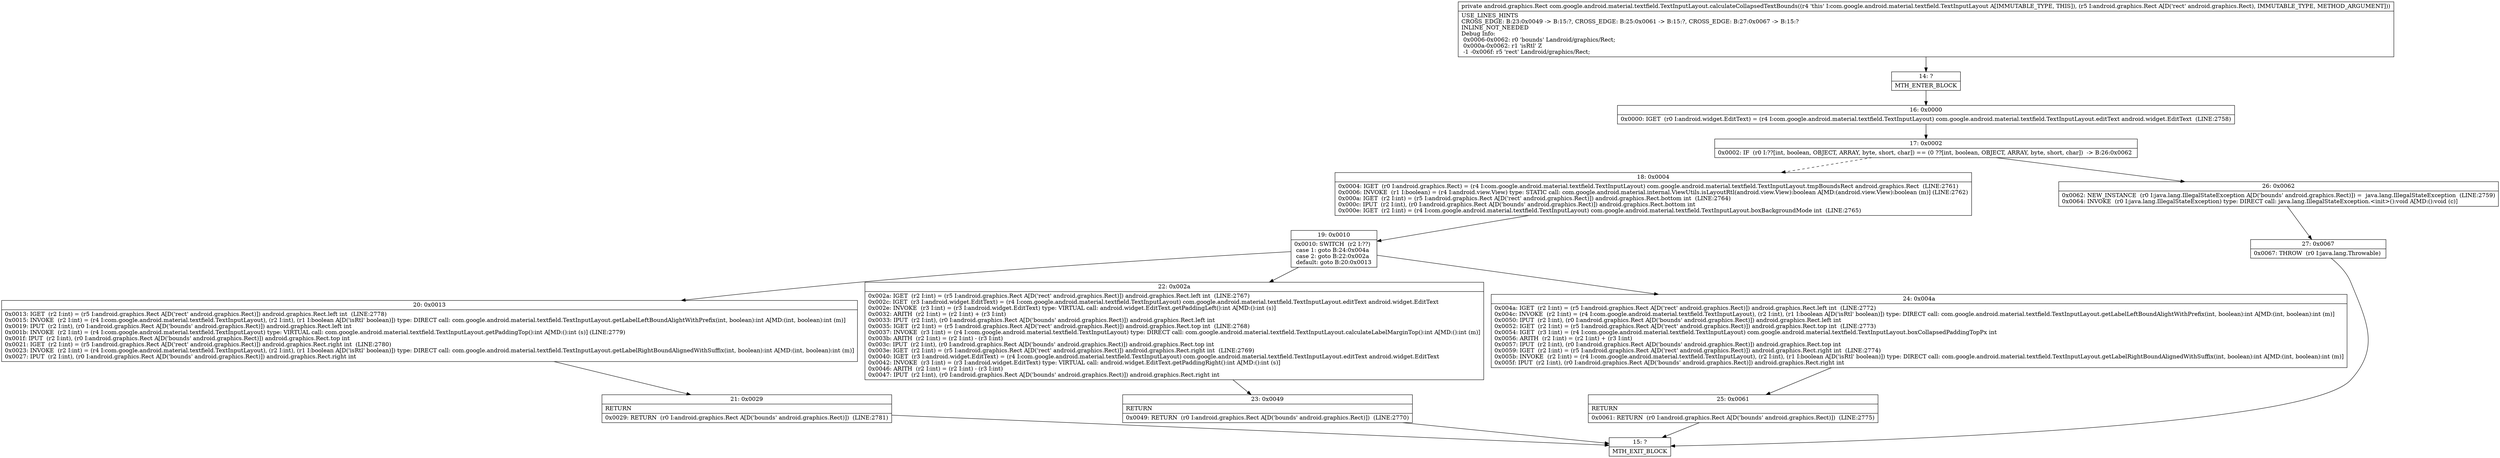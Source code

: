 digraph "CFG forcom.google.android.material.textfield.TextInputLayout.calculateCollapsedTextBounds(Landroid\/graphics\/Rect;)Landroid\/graphics\/Rect;" {
Node_14 [shape=record,label="{14\:\ ?|MTH_ENTER_BLOCK\l}"];
Node_16 [shape=record,label="{16\:\ 0x0000|0x0000: IGET  (r0 I:android.widget.EditText) = (r4 I:com.google.android.material.textfield.TextInputLayout) com.google.android.material.textfield.TextInputLayout.editText android.widget.EditText  (LINE:2758)\l}"];
Node_17 [shape=record,label="{17\:\ 0x0002|0x0002: IF  (r0 I:??[int, boolean, OBJECT, ARRAY, byte, short, char]) == (0 ??[int, boolean, OBJECT, ARRAY, byte, short, char])  \-\> B:26:0x0062 \l}"];
Node_18 [shape=record,label="{18\:\ 0x0004|0x0004: IGET  (r0 I:android.graphics.Rect) = (r4 I:com.google.android.material.textfield.TextInputLayout) com.google.android.material.textfield.TextInputLayout.tmpBoundsRect android.graphics.Rect  (LINE:2761)\l0x0006: INVOKE  (r1 I:boolean) = (r4 I:android.view.View) type: STATIC call: com.google.android.material.internal.ViewUtils.isLayoutRtl(android.view.View):boolean A[MD:(android.view.View):boolean (m)] (LINE:2762)\l0x000a: IGET  (r2 I:int) = (r5 I:android.graphics.Rect A[D('rect' android.graphics.Rect)]) android.graphics.Rect.bottom int  (LINE:2764)\l0x000c: IPUT  (r2 I:int), (r0 I:android.graphics.Rect A[D('bounds' android.graphics.Rect)]) android.graphics.Rect.bottom int \l0x000e: IGET  (r2 I:int) = (r4 I:com.google.android.material.textfield.TextInputLayout) com.google.android.material.textfield.TextInputLayout.boxBackgroundMode int  (LINE:2765)\l}"];
Node_19 [shape=record,label="{19\:\ 0x0010|0x0010: SWITCH  (r2 I:??)\l case 1: goto B:24:0x004a\l case 2: goto B:22:0x002a\l default: goto B:20:0x0013 \l}"];
Node_20 [shape=record,label="{20\:\ 0x0013|0x0013: IGET  (r2 I:int) = (r5 I:android.graphics.Rect A[D('rect' android.graphics.Rect)]) android.graphics.Rect.left int  (LINE:2778)\l0x0015: INVOKE  (r2 I:int) = (r4 I:com.google.android.material.textfield.TextInputLayout), (r2 I:int), (r1 I:boolean A[D('isRtl' boolean)]) type: DIRECT call: com.google.android.material.textfield.TextInputLayout.getLabelLeftBoundAlightWithPrefix(int, boolean):int A[MD:(int, boolean):int (m)]\l0x0019: IPUT  (r2 I:int), (r0 I:android.graphics.Rect A[D('bounds' android.graphics.Rect)]) android.graphics.Rect.left int \l0x001b: INVOKE  (r2 I:int) = (r4 I:com.google.android.material.textfield.TextInputLayout) type: VIRTUAL call: com.google.android.material.textfield.TextInputLayout.getPaddingTop():int A[MD:():int (s)] (LINE:2779)\l0x001f: IPUT  (r2 I:int), (r0 I:android.graphics.Rect A[D('bounds' android.graphics.Rect)]) android.graphics.Rect.top int \l0x0021: IGET  (r2 I:int) = (r5 I:android.graphics.Rect A[D('rect' android.graphics.Rect)]) android.graphics.Rect.right int  (LINE:2780)\l0x0023: INVOKE  (r2 I:int) = (r4 I:com.google.android.material.textfield.TextInputLayout), (r2 I:int), (r1 I:boolean A[D('isRtl' boolean)]) type: DIRECT call: com.google.android.material.textfield.TextInputLayout.getLabelRightBoundAlignedWithSuffix(int, boolean):int A[MD:(int, boolean):int (m)]\l0x0027: IPUT  (r2 I:int), (r0 I:android.graphics.Rect A[D('bounds' android.graphics.Rect)]) android.graphics.Rect.right int \l}"];
Node_21 [shape=record,label="{21\:\ 0x0029|RETURN\l|0x0029: RETURN  (r0 I:android.graphics.Rect A[D('bounds' android.graphics.Rect)])  (LINE:2781)\l}"];
Node_15 [shape=record,label="{15\:\ ?|MTH_EXIT_BLOCK\l}"];
Node_22 [shape=record,label="{22\:\ 0x002a|0x002a: IGET  (r2 I:int) = (r5 I:android.graphics.Rect A[D('rect' android.graphics.Rect)]) android.graphics.Rect.left int  (LINE:2767)\l0x002c: IGET  (r3 I:android.widget.EditText) = (r4 I:com.google.android.material.textfield.TextInputLayout) com.google.android.material.textfield.TextInputLayout.editText android.widget.EditText \l0x002e: INVOKE  (r3 I:int) = (r3 I:android.widget.EditText) type: VIRTUAL call: android.widget.EditText.getPaddingLeft():int A[MD:():int (s)]\l0x0032: ARITH  (r2 I:int) = (r2 I:int) + (r3 I:int) \l0x0033: IPUT  (r2 I:int), (r0 I:android.graphics.Rect A[D('bounds' android.graphics.Rect)]) android.graphics.Rect.left int \l0x0035: IGET  (r2 I:int) = (r5 I:android.graphics.Rect A[D('rect' android.graphics.Rect)]) android.graphics.Rect.top int  (LINE:2768)\l0x0037: INVOKE  (r3 I:int) = (r4 I:com.google.android.material.textfield.TextInputLayout) type: DIRECT call: com.google.android.material.textfield.TextInputLayout.calculateLabelMarginTop():int A[MD:():int (m)]\l0x003b: ARITH  (r2 I:int) = (r2 I:int) \- (r3 I:int) \l0x003c: IPUT  (r2 I:int), (r0 I:android.graphics.Rect A[D('bounds' android.graphics.Rect)]) android.graphics.Rect.top int \l0x003e: IGET  (r2 I:int) = (r5 I:android.graphics.Rect A[D('rect' android.graphics.Rect)]) android.graphics.Rect.right int  (LINE:2769)\l0x0040: IGET  (r3 I:android.widget.EditText) = (r4 I:com.google.android.material.textfield.TextInputLayout) com.google.android.material.textfield.TextInputLayout.editText android.widget.EditText \l0x0042: INVOKE  (r3 I:int) = (r3 I:android.widget.EditText) type: VIRTUAL call: android.widget.EditText.getPaddingRight():int A[MD:():int (s)]\l0x0046: ARITH  (r2 I:int) = (r2 I:int) \- (r3 I:int) \l0x0047: IPUT  (r2 I:int), (r0 I:android.graphics.Rect A[D('bounds' android.graphics.Rect)]) android.graphics.Rect.right int \l}"];
Node_23 [shape=record,label="{23\:\ 0x0049|RETURN\l|0x0049: RETURN  (r0 I:android.graphics.Rect A[D('bounds' android.graphics.Rect)])  (LINE:2770)\l}"];
Node_24 [shape=record,label="{24\:\ 0x004a|0x004a: IGET  (r2 I:int) = (r5 I:android.graphics.Rect A[D('rect' android.graphics.Rect)]) android.graphics.Rect.left int  (LINE:2772)\l0x004c: INVOKE  (r2 I:int) = (r4 I:com.google.android.material.textfield.TextInputLayout), (r2 I:int), (r1 I:boolean A[D('isRtl' boolean)]) type: DIRECT call: com.google.android.material.textfield.TextInputLayout.getLabelLeftBoundAlightWithPrefix(int, boolean):int A[MD:(int, boolean):int (m)]\l0x0050: IPUT  (r2 I:int), (r0 I:android.graphics.Rect A[D('bounds' android.graphics.Rect)]) android.graphics.Rect.left int \l0x0052: IGET  (r2 I:int) = (r5 I:android.graphics.Rect A[D('rect' android.graphics.Rect)]) android.graphics.Rect.top int  (LINE:2773)\l0x0054: IGET  (r3 I:int) = (r4 I:com.google.android.material.textfield.TextInputLayout) com.google.android.material.textfield.TextInputLayout.boxCollapsedPaddingTopPx int \l0x0056: ARITH  (r2 I:int) = (r2 I:int) + (r3 I:int) \l0x0057: IPUT  (r2 I:int), (r0 I:android.graphics.Rect A[D('bounds' android.graphics.Rect)]) android.graphics.Rect.top int \l0x0059: IGET  (r2 I:int) = (r5 I:android.graphics.Rect A[D('rect' android.graphics.Rect)]) android.graphics.Rect.right int  (LINE:2774)\l0x005b: INVOKE  (r2 I:int) = (r4 I:com.google.android.material.textfield.TextInputLayout), (r2 I:int), (r1 I:boolean A[D('isRtl' boolean)]) type: DIRECT call: com.google.android.material.textfield.TextInputLayout.getLabelRightBoundAlignedWithSuffix(int, boolean):int A[MD:(int, boolean):int (m)]\l0x005f: IPUT  (r2 I:int), (r0 I:android.graphics.Rect A[D('bounds' android.graphics.Rect)]) android.graphics.Rect.right int \l}"];
Node_25 [shape=record,label="{25\:\ 0x0061|RETURN\l|0x0061: RETURN  (r0 I:android.graphics.Rect A[D('bounds' android.graphics.Rect)])  (LINE:2775)\l}"];
Node_26 [shape=record,label="{26\:\ 0x0062|0x0062: NEW_INSTANCE  (r0 I:java.lang.IllegalStateException A[D('bounds' android.graphics.Rect)]) =  java.lang.IllegalStateException  (LINE:2759)\l0x0064: INVOKE  (r0 I:java.lang.IllegalStateException) type: DIRECT call: java.lang.IllegalStateException.\<init\>():void A[MD:():void (c)]\l}"];
Node_27 [shape=record,label="{27\:\ 0x0067|0x0067: THROW  (r0 I:java.lang.Throwable) \l}"];
MethodNode[shape=record,label="{private android.graphics.Rect com.google.android.material.textfield.TextInputLayout.calculateCollapsedTextBounds((r4 'this' I:com.google.android.material.textfield.TextInputLayout A[IMMUTABLE_TYPE, THIS]), (r5 I:android.graphics.Rect A[D('rect' android.graphics.Rect), IMMUTABLE_TYPE, METHOD_ARGUMENT]))  | USE_LINES_HINTS\lCROSS_EDGE: B:23:0x0049 \-\> B:15:?, CROSS_EDGE: B:25:0x0061 \-\> B:15:?, CROSS_EDGE: B:27:0x0067 \-\> B:15:?\lINLINE_NOT_NEEDED\lDebug Info:\l  0x0006\-0x0062: r0 'bounds' Landroid\/graphics\/Rect;\l  0x000a\-0x0062: r1 'isRtl' Z\l  \-1 \-0x006f: r5 'rect' Landroid\/graphics\/Rect;\l}"];
MethodNode -> Node_14;Node_14 -> Node_16;
Node_16 -> Node_17;
Node_17 -> Node_18[style=dashed];
Node_17 -> Node_26;
Node_18 -> Node_19;
Node_19 -> Node_20;
Node_19 -> Node_22;
Node_19 -> Node_24;
Node_20 -> Node_21;
Node_21 -> Node_15;
Node_22 -> Node_23;
Node_23 -> Node_15;
Node_24 -> Node_25;
Node_25 -> Node_15;
Node_26 -> Node_27;
Node_27 -> Node_15;
}

